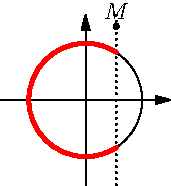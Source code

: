 unitsize(1cm);

draw(unitcircle);
draw((-1.5,0)--(1.5,0),Arrow);
draw((0,-1.5)--(0,1.5),Arrow);

pair c=(0,0);

real theta =1;
real y = sqrt(1-cos(theta)^2);
pair p=(cos(theta),1.3);
dot(p);
draw((cos(theta),-1.5)--(cos(theta),1.5),Dotted);
label("$M$",p,N);

path res =arc(c,(cos(theta),y),(cos(theta),-y));
draw(res,red+2);